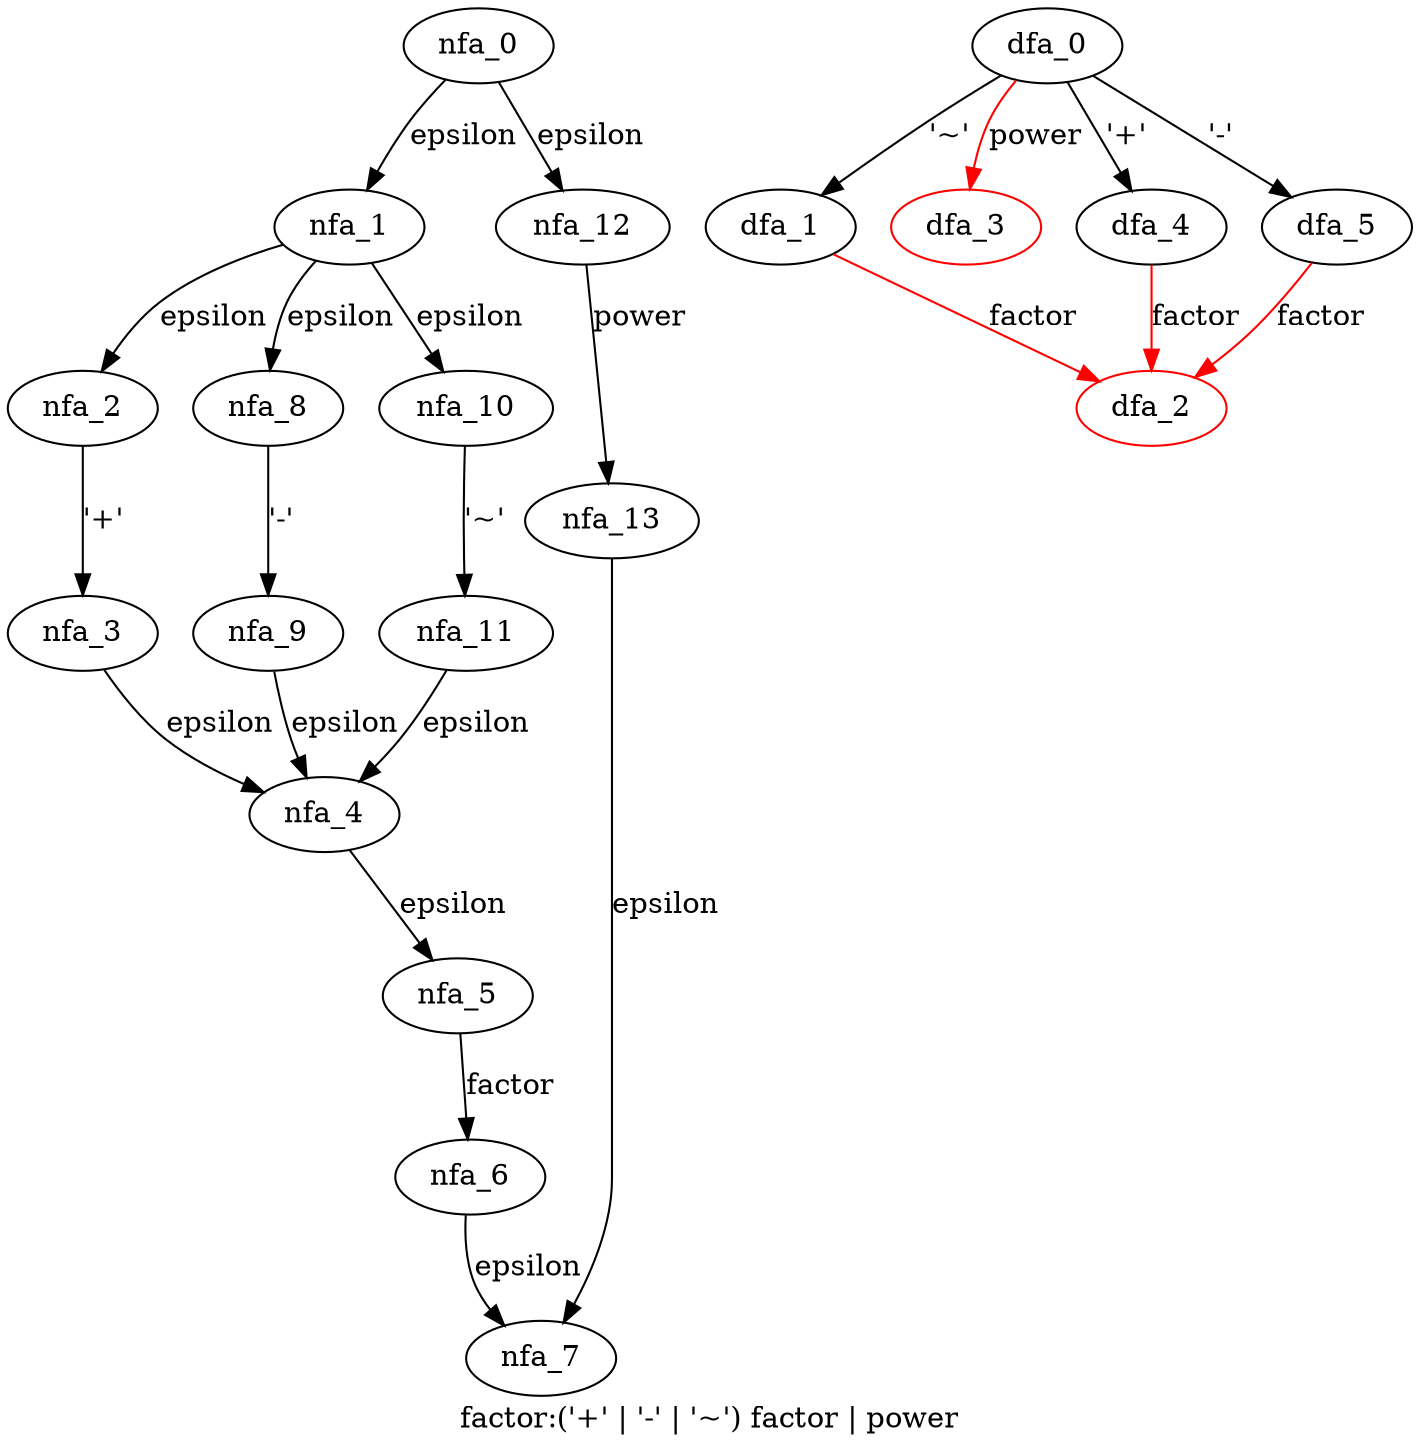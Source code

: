 digraph factor {
 graph[label="factor:('+' | '-' | '~') factor | power"]
 subgraph factor_nfa {
  nfa_0->nfa_1[label="epsilon"]
  nfa_1->nfa_2[label="epsilon"]
  nfa_2->nfa_3[label="'+'"]
  nfa_3->nfa_4[label="epsilon"]
  nfa_4->nfa_5[label="epsilon"]
  nfa_5->nfa_6[label="factor"]
  nfa_6->nfa_7[label="epsilon"]
  nfa_1->nfa_8[label="epsilon"]
  nfa_8->nfa_9[label="'-'"]
  nfa_9->nfa_4[label="epsilon"]
  nfa_1->nfa_10[label="epsilon"]
  nfa_10->nfa_11[label="'~'"]
  nfa_11->nfa_4[label="epsilon"]
  nfa_0->nfa_12[label="epsilon"]
  nfa_12->nfa_13[label="power"]
  nfa_13->nfa_7[label="epsilon"]
  }
 subgraph factor_dfa {
  dfa_0->dfa_1[label="'~'"]
  dfa_1->dfa_2[label="factor",color=red]
  dfa_0->dfa_3[label="power",color=red]
  dfa_0->dfa_4[label="'+'"]
  dfa_4->dfa_2[label="factor",color=red]
  dfa_0->dfa_5[label="'-'"]
  dfa_5->dfa_2[label="factor",color=red]
  dfa_2[color=red]
  dfa_3[color=red]
  }
}

